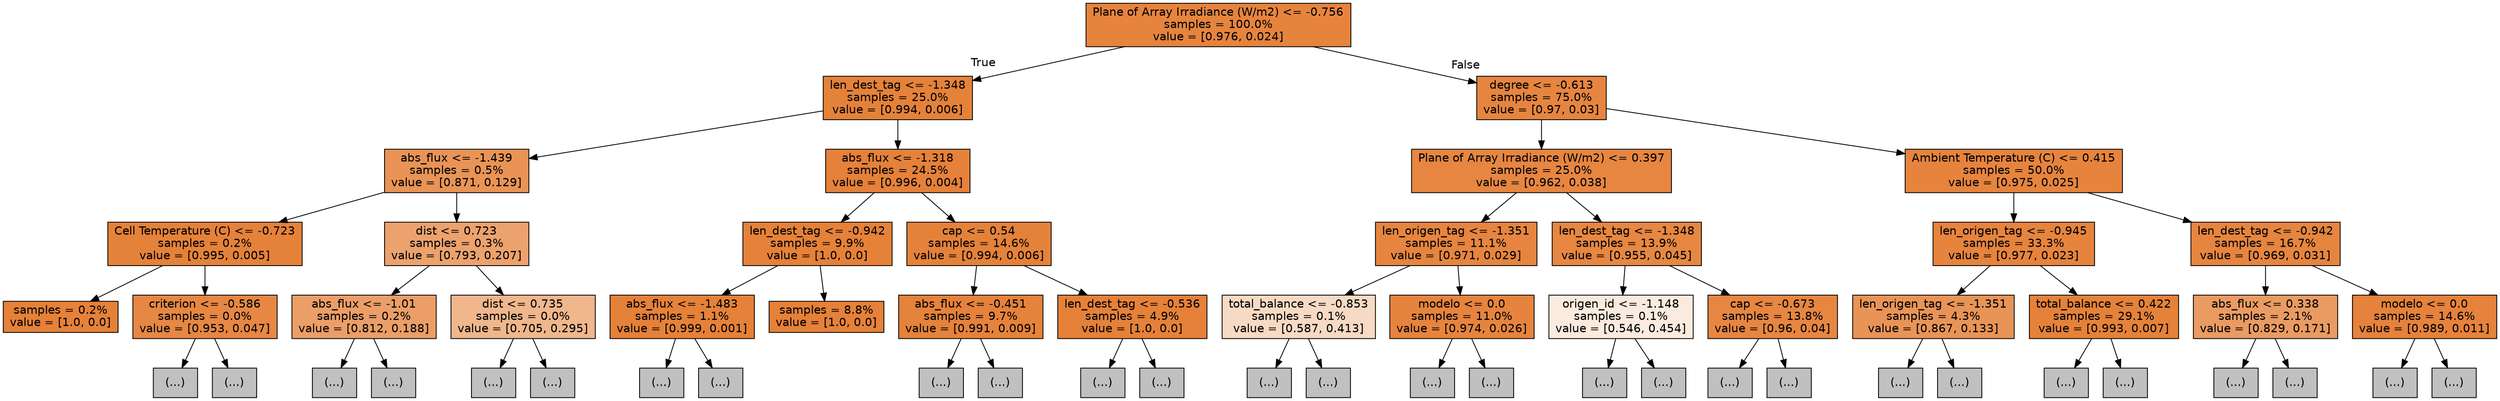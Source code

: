 digraph Tree {
node [shape=box, style="filled", color="black", fontname="helvetica"] ;
edge [fontname="helvetica"] ;
0 [label="Plane of Array Irradiance (W/m2) <= -0.756\nsamples = 100.0%\nvalue = [0.976, 0.024]", fillcolor="#e6843e"] ;
1 [label="len_dest_tag <= -1.348\nsamples = 25.0%\nvalue = [0.994, 0.006]", fillcolor="#e5823a"] ;
0 -> 1 [labeldistance=2.5, labelangle=45, headlabel="True"] ;
2 [label="abs_flux <= -1.439\nsamples = 0.5%\nvalue = [0.871, 0.129]", fillcolor="#e99456"] ;
1 -> 2 ;
3 [label="Cell Temperature (C) <= -0.723\nsamples = 0.2%\nvalue = [0.995, 0.005]", fillcolor="#e5823a"] ;
2 -> 3 ;
4 [label="samples = 0.2%\nvalue = [1.0, 0.0]", fillcolor="#e58139"] ;
3 -> 4 ;
5 [label="criterion <= -0.586\nsamples = 0.0%\nvalue = [0.953, 0.047]", fillcolor="#e68743"] ;
3 -> 5 ;
6 [label="(...)", fillcolor="#C0C0C0"] ;
5 -> 6 ;
21 [label="(...)", fillcolor="#C0C0C0"] ;
5 -> 21 ;
34 [label="dist <= 0.723\nsamples = 0.3%\nvalue = [0.793, 0.207]", fillcolor="#eca26d"] ;
2 -> 34 ;
35 [label="abs_flux <= -1.01\nsamples = 0.2%\nvalue = [0.812, 0.188]", fillcolor="#eb9e67"] ;
34 -> 35 ;
36 [label="(...)", fillcolor="#C0C0C0"] ;
35 -> 36 ;
291 [label="(...)", fillcolor="#C0C0C0"] ;
35 -> 291 ;
718 [label="dist <= 0.735\nsamples = 0.0%\nvalue = [0.705, 0.295]", fillcolor="#f0b68c"] ;
34 -> 718 ;
719 [label="(...)", fillcolor="#C0C0C0"] ;
718 -> 719 ;
722 [label="(...)", fillcolor="#C0C0C0"] ;
718 -> 722 ;
911 [label="abs_flux <= -1.318\nsamples = 24.5%\nvalue = [0.996, 0.004]", fillcolor="#e5813a"] ;
1 -> 911 ;
912 [label="len_dest_tag <= -0.942\nsamples = 9.9%\nvalue = [1.0, 0.0]", fillcolor="#e58139"] ;
911 -> 912 ;
913 [label="abs_flux <= -1.483\nsamples = 1.1%\nvalue = [0.999, 0.001]", fillcolor="#e58139"] ;
912 -> 913 ;
914 [label="(...)", fillcolor="#C0C0C0"] ;
913 -> 914 ;
915 [label="(...)", fillcolor="#C0C0C0"] ;
913 -> 915 ;
970 [label="samples = 8.8%\nvalue = [1.0, 0.0]", fillcolor="#e58139"] ;
912 -> 970 ;
971 [label="cap <= 0.54\nsamples = 14.6%\nvalue = [0.994, 0.006]", fillcolor="#e5823a"] ;
911 -> 971 ;
972 [label="abs_flux <= -0.451\nsamples = 9.7%\nvalue = [0.991, 0.009]", fillcolor="#e5823b"] ;
971 -> 972 ;
973 [label="(...)", fillcolor="#C0C0C0"] ;
972 -> 973 ;
2930 [label="(...)", fillcolor="#C0C0C0"] ;
972 -> 2930 ;
3543 [label="len_dest_tag <= -0.536\nsamples = 4.9%\nvalue = [1.0, 0.0]", fillcolor="#e58139"] ;
971 -> 3543 ;
3544 [label="(...)", fillcolor="#C0C0C0"] ;
3543 -> 3544 ;
3567 [label="(...)", fillcolor="#C0C0C0"] ;
3543 -> 3567 ;
3568 [label="degree <= -0.613\nsamples = 75.0%\nvalue = [0.97, 0.03]", fillcolor="#e6853f"] ;
0 -> 3568 [labeldistance=2.5, labelangle=-45, headlabel="False"] ;
3569 [label="Plane of Array Irradiance (W/m2) <= 0.397\nsamples = 25.0%\nvalue = [0.962, 0.038]", fillcolor="#e68641"] ;
3568 -> 3569 ;
3570 [label="len_origen_tag <= -1.351\nsamples = 11.1%\nvalue = [0.971, 0.029]", fillcolor="#e6853f"] ;
3569 -> 3570 ;
3571 [label="total_balance <= -0.853\nsamples = 0.1%\nvalue = [0.587, 0.413]", fillcolor="#f7dac4"] ;
3570 -> 3571 ;
3572 [label="(...)", fillcolor="#C0C0C0"] ;
3571 -> 3572 ;
3587 [label="(...)", fillcolor="#C0C0C0"] ;
3571 -> 3587 ;
3748 [label="modelo <= 0.0\nsamples = 11.0%\nvalue = [0.974, 0.026]", fillcolor="#e6843e"] ;
3570 -> 3748 ;
3749 [label="(...)", fillcolor="#C0C0C0"] ;
3748 -> 3749 ;
5032 [label="(...)", fillcolor="#C0C0C0"] ;
3748 -> 5032 ;
7761 [label="len_dest_tag <= -1.348\nsamples = 13.9%\nvalue = [0.955, 0.045]", fillcolor="#e68742"] ;
3569 -> 7761 ;
7762 [label="origen_id <= -1.148\nsamples = 0.1%\nvalue = [0.546, 0.454]", fillcolor="#fbeade"] ;
7761 -> 7762 ;
7763 [label="(...)", fillcolor="#C0C0C0"] ;
7762 -> 7763 ;
7800 [label="(...)", fillcolor="#C0C0C0"] ;
7762 -> 7800 ;
7915 [label="cap <= -0.673\nsamples = 13.8%\nvalue = [0.96, 0.04]", fillcolor="#e68641"] ;
7761 -> 7915 ;
7916 [label="(...)", fillcolor="#C0C0C0"] ;
7915 -> 7916 ;
11817 [label="(...)", fillcolor="#C0C0C0"] ;
7915 -> 11817 ;
13956 [label="Ambient Temperature (C) <= 0.415\nsamples = 50.0%\nvalue = [0.975, 0.025]", fillcolor="#e6843e"] ;
3568 -> 13956 ;
13957 [label="len_origen_tag <= -0.945\nsamples = 33.3%\nvalue = [0.977, 0.023]", fillcolor="#e6843e"] ;
13956 -> 13957 ;
13958 [label="len_origen_tag <= -1.351\nsamples = 4.3%\nvalue = [0.867, 0.133]", fillcolor="#e99457"] ;
13957 -> 13958 ;
13959 [label="(...)", fillcolor="#C0C0C0"] ;
13958 -> 13959 ;
17566 [label="(...)", fillcolor="#C0C0C0"] ;
13958 -> 17566 ;
25239 [label="total_balance <= 0.422\nsamples = 29.1%\nvalue = [0.993, 0.007]", fillcolor="#e5823a"] ;
13957 -> 25239 ;
25240 [label="(...)", fillcolor="#C0C0C0"] ;
25239 -> 25240 ;
30961 [label="(...)", fillcolor="#C0C0C0"] ;
25239 -> 30961 ;
33828 [label="len_dest_tag <= -0.942\nsamples = 16.7%\nvalue = [0.969, 0.031]", fillcolor="#e6853f"] ;
13956 -> 33828 ;
33829 [label="abs_flux <= 0.338\nsamples = 2.1%\nvalue = [0.829, 0.171]", fillcolor="#ea9b62"] ;
33828 -> 33829 ;
33830 [label="(...)", fillcolor="#C0C0C0"] ;
33829 -> 33830 ;
36979 [label="(...)", fillcolor="#C0C0C0"] ;
33829 -> 36979 ;
41114 [label="modelo <= 0.0\nsamples = 14.6%\nvalue = [0.989, 0.011]", fillcolor="#e5823b"] ;
33828 -> 41114 ;
41115 [label="(...)", fillcolor="#C0C0C0"] ;
41114 -> 41115 ;
44134 [label="(...)", fillcolor="#C0C0C0"] ;
41114 -> 44134 ;
}